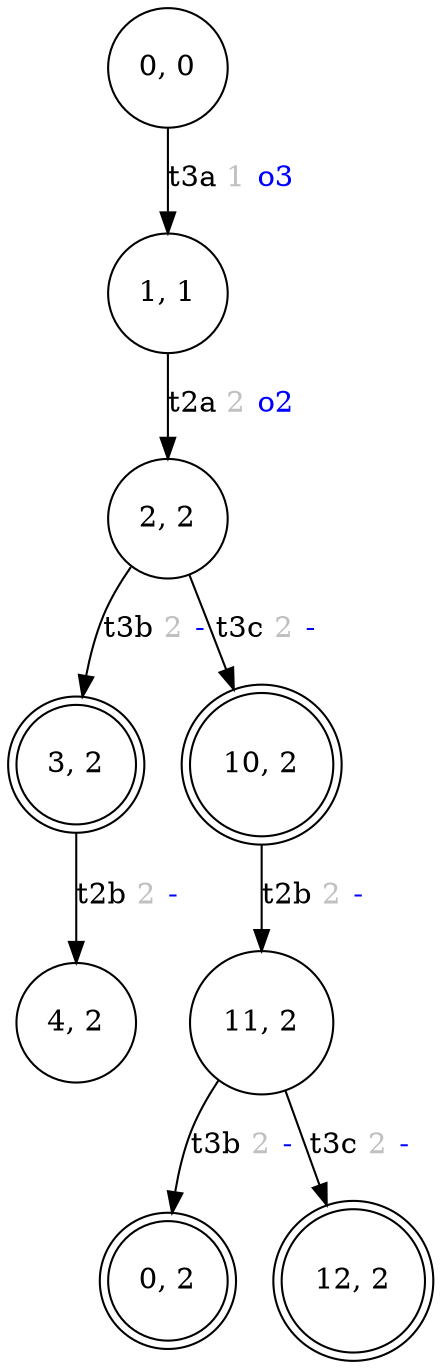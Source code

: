 digraph Rete1_OS {
	"0, 0" -> "1, 1" [label=<t3a <FONT COLOR="grey">1</FONT> <FONT COLOR="blue">o3</FONT>>]
	"1, 1" -> "2, 2" [label=<t2a <FONT COLOR="grey">2</FONT> <FONT COLOR="blue">o2</FONT>>]
	"2, 2" -> "3, 2" [label=<t3b <FONT COLOR="grey">2</FONT> <FONT COLOR="blue">-</FONT>>]
	"3, 2" -> "4, 2" [label=<t2b <FONT COLOR="grey">2</FONT> <FONT COLOR="blue">-</FONT>>]
	"2, 2" -> "10, 2" [label=<t3c <FONT COLOR="grey">2</FONT> <FONT COLOR="blue">-</FONT>>]
	"10, 2" -> "11, 2" [label=<t2b <FONT COLOR="grey">2</FONT> <FONT COLOR="blue">-</FONT>>]
	"11, 2" -> "0, 2" [label=<t3b <FONT COLOR="grey">2</FONT> <FONT COLOR="blue">-</FONT>>]
	"11, 2" -> "12, 2" [label=<t3c <FONT COLOR="grey">2</FONT> <FONT COLOR="blue">-</FONT>>]
	"0, 0" [shape=circle]
	"1, 1" [shape=circle]
	"2, 2" [shape=circle]
	"3, 2" [shape=doublecircle]
	"4, 2" [shape=circle]
	"10, 2" [shape=doublecircle]
	"11, 2" [shape=circle]
	"0, 2" [shape=doublecircle]
	"12, 2" [shape=doublecircle]
}
